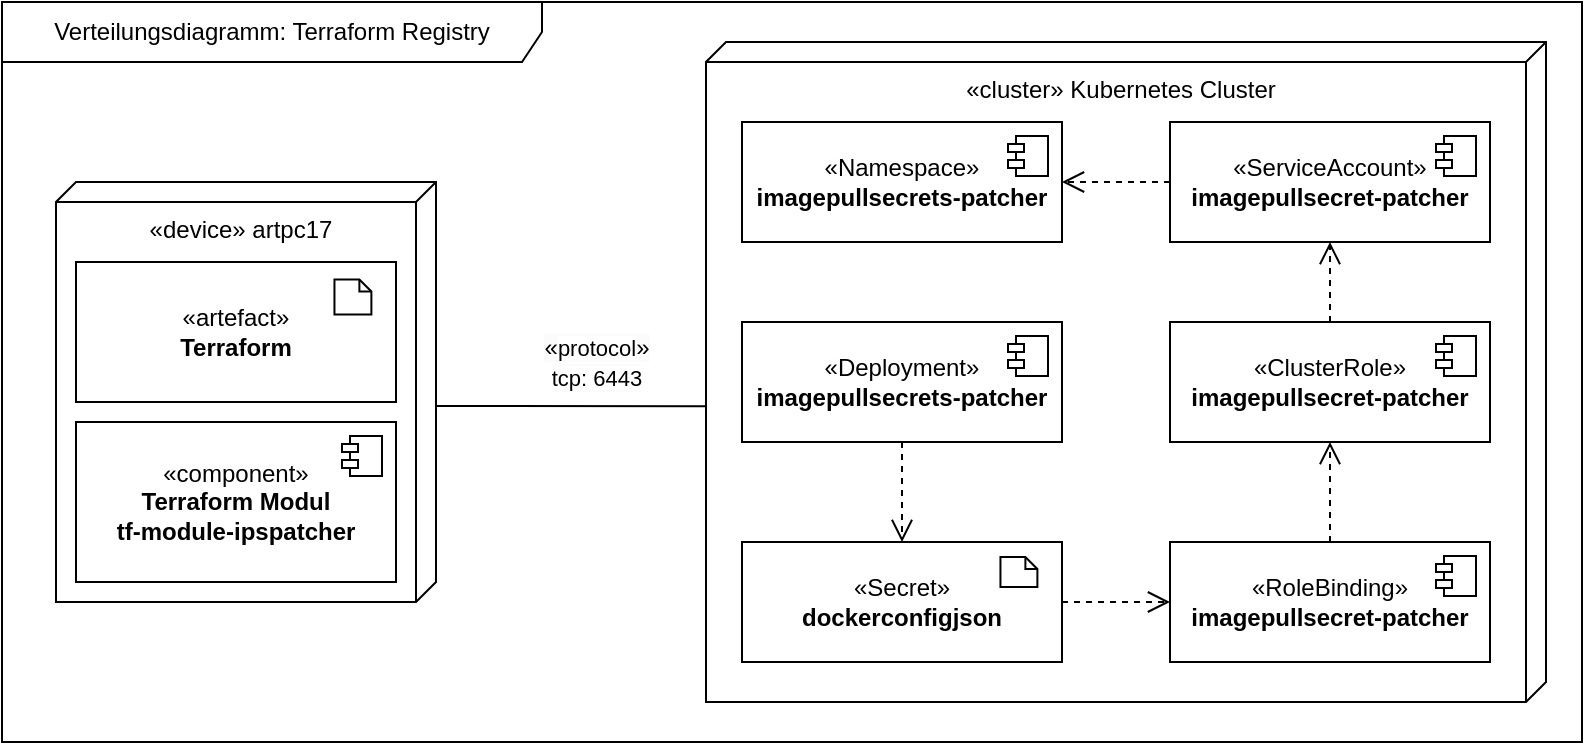 <mxfile version="26.0.6">
  <diagram name="Seite-1" id="4-WtUL3xw4Cd1fHOAYhT">
    <mxGraphModel dx="1224" dy="761" grid="1" gridSize="10" guides="1" tooltips="1" connect="1" arrows="1" fold="1" page="1" pageScale="1" pageWidth="827" pageHeight="1169" math="0" shadow="0">
      <root>
        <mxCell id="0" />
        <mxCell id="1" parent="0" />
        <mxCell id="644JSV-Lswigd0aAAEQH-2" value="«device» artpc17" style="verticalAlign=top;align=center;shape=cube;size=10;direction=south;html=1;boundedLbl=1;spacingLeft=5;whiteSpace=wrap;" vertex="1" parent="1">
          <mxGeometry x="60" y="130" width="190" height="210" as="geometry" />
        </mxCell>
        <mxCell id="644JSV-Lswigd0aAAEQH-4" value="«component»&lt;br&gt;&lt;b&gt;Terraform Modul&lt;br&gt;tf-module-ipspatcher&lt;/b&gt;" style="html=1;dropTarget=0;whiteSpace=wrap;" vertex="1" parent="1">
          <mxGeometry x="70" y="250" width="160" height="80" as="geometry" />
        </mxCell>
        <mxCell id="644JSV-Lswigd0aAAEQH-5" value="" style="shape=module;jettyWidth=8;jettyHeight=4;" vertex="1" parent="644JSV-Lswigd0aAAEQH-4">
          <mxGeometry x="1" width="20" height="20" relative="1" as="geometry">
            <mxPoint x="-27" y="7" as="offset" />
          </mxGeometry>
        </mxCell>
        <mxCell id="644JSV-Lswigd0aAAEQH-6" value="" style="group" vertex="1" connectable="0" parent="1">
          <mxGeometry x="70" y="170" width="160" height="70" as="geometry" />
        </mxCell>
        <mxCell id="644JSV-Lswigd0aAAEQH-7" value="«artefact»&lt;br&gt;&lt;b&gt;Terraform&lt;/b&gt;" style="html=1;dropTarget=0;whiteSpace=wrap;" vertex="1" parent="644JSV-Lswigd0aAAEQH-6">
          <mxGeometry width="160" height="70" as="geometry" />
        </mxCell>
        <mxCell id="644JSV-Lswigd0aAAEQH-8" value="" style="shape=note2;boundedLbl=1;whiteSpace=wrap;html=1;size=6;verticalAlign=top;align=left;spacingLeft=5;" vertex="1" parent="644JSV-Lswigd0aAAEQH-6">
          <mxGeometry x="129.231" y="8.75" width="18.462" height="17.5" as="geometry" />
        </mxCell>
        <mxCell id="644JSV-Lswigd0aAAEQH-9" style="edgeStyle=orthogonalEdgeStyle;rounded=0;orthogonalLoop=1;jettySize=auto;html=1;endArrow=none;endFill=0;entryX=0.552;entryY=1;entryDx=0;entryDy=0;entryPerimeter=0;" edge="1" parent="1" target="644JSV-Lswigd0aAAEQH-1">
          <mxGeometry relative="1" as="geometry">
            <mxPoint x="564" y="275" as="targetPoint" />
            <Array as="points">
              <mxPoint x="250" y="242" />
            </Array>
            <mxPoint x="250" y="242" as="sourcePoint" />
          </mxGeometry>
        </mxCell>
        <mxCell id="644JSV-Lswigd0aAAEQH-10" value="&lt;span style=&quot;font-size: 12px; text-wrap: wrap; background-color: rgb(251, 251, 251);&quot;&gt;&lt;span style=&quot;text-wrap-style: initial; background-color: rgb(251, 251, 251);&quot;&gt;«&lt;/span&gt;&lt;span style=&quot;font-size: 11px; text-wrap-mode: nowrap; background-color: rgb(255, 255, 255);&quot;&gt;protocol&lt;/span&gt;&lt;span style=&quot;text-wrap-style: initial; background-color: rgb(251, 251, 251);&quot;&gt;»&lt;/span&gt;&lt;br style=&quot;font-size: 11px; text-wrap-mode: nowrap;&quot;&gt;&lt;span style=&quot;font-size: 11px; text-wrap-mode: nowrap; background-color: rgb(255, 255, 255);&quot;&gt;tcp: 6443&lt;/span&gt;&lt;/span&gt;" style="edgeLabel;html=1;align=center;verticalAlign=middle;resizable=0;points=[];" vertex="1" connectable="0" parent="644JSV-Lswigd0aAAEQH-9">
          <mxGeometry x="-0.261" y="2" relative="1" as="geometry">
            <mxPoint x="30" y="-20" as="offset" />
          </mxGeometry>
        </mxCell>
        <mxCell id="644JSV-Lswigd0aAAEQH-29" value="Verteilungsdiagramm: Terraform Registry" style="shape=umlFrame;whiteSpace=wrap;html=1;pointerEvents=0;recursiveResize=0;container=1;collapsible=0;width=270;height=30;" vertex="1" parent="1">
          <mxGeometry x="33" y="40" width="790" height="370" as="geometry" />
        </mxCell>
        <mxCell id="644JSV-Lswigd0aAAEQH-1" value="«cluster» Kubernetes Cluster" style="verticalAlign=top;align=center;shape=cube;size=10;direction=south;html=1;boundedLbl=1;spacingLeft=5;whiteSpace=wrap;" vertex="1" parent="644JSV-Lswigd0aAAEQH-29">
          <mxGeometry x="352" y="20" width="420" height="330" as="geometry" />
        </mxCell>
        <mxCell id="644JSV-Lswigd0aAAEQH-13" value="«Namespace»&lt;b&gt;&lt;br&gt;imagepullsecrets-patcher&lt;/b&gt;" style="html=1;dropTarget=0;whiteSpace=wrap;" vertex="1" parent="644JSV-Lswigd0aAAEQH-29">
          <mxGeometry x="370" y="60" width="160" height="60" as="geometry" />
        </mxCell>
        <mxCell id="644JSV-Lswigd0aAAEQH-14" value="" style="shape=module;jettyWidth=8;jettyHeight=4;" vertex="1" parent="644JSV-Lswigd0aAAEQH-13">
          <mxGeometry x="1" width="20" height="20" relative="1" as="geometry">
            <mxPoint x="-27" y="7" as="offset" />
          </mxGeometry>
        </mxCell>
        <mxCell id="644JSV-Lswigd0aAAEQH-15" value="«ServiceAccount»&lt;div&gt;&lt;b&gt;imagepullsecret-patcher&lt;/b&gt;&lt;/div&gt;" style="html=1;dropTarget=0;whiteSpace=wrap;" vertex="1" parent="644JSV-Lswigd0aAAEQH-29">
          <mxGeometry x="584" y="60" width="160" height="60" as="geometry" />
        </mxCell>
        <mxCell id="644JSV-Lswigd0aAAEQH-16" value="" style="shape=module;jettyWidth=8;jettyHeight=4;" vertex="1" parent="644JSV-Lswigd0aAAEQH-15">
          <mxGeometry x="1" width="20" height="20" relative="1" as="geometry">
            <mxPoint x="-27" y="7" as="offset" />
          </mxGeometry>
        </mxCell>
        <mxCell id="644JSV-Lswigd0aAAEQH-20" value="«ClusterRole»&lt;b&gt;&lt;br&gt;imagepullsecret-patcher&lt;/b&gt;" style="html=1;dropTarget=0;whiteSpace=wrap;" vertex="1" parent="644JSV-Lswigd0aAAEQH-29">
          <mxGeometry x="584" y="160" width="160" height="60" as="geometry" />
        </mxCell>
        <mxCell id="644JSV-Lswigd0aAAEQH-21" value="" style="shape=module;jettyWidth=8;jettyHeight=4;" vertex="1" parent="644JSV-Lswigd0aAAEQH-20">
          <mxGeometry x="1" width="20" height="20" relative="1" as="geometry">
            <mxPoint x="-27" y="7" as="offset" />
          </mxGeometry>
        </mxCell>
        <mxCell id="644JSV-Lswigd0aAAEQH-22" value="" style="group" vertex="1" connectable="0" parent="644JSV-Lswigd0aAAEQH-29">
          <mxGeometry x="370" y="270" width="160" height="60" as="geometry" />
        </mxCell>
        <mxCell id="644JSV-Lswigd0aAAEQH-23" value="«Secret»&lt;br&gt;&lt;b&gt;dockerconfigjson&lt;/b&gt;" style="html=1;dropTarget=0;whiteSpace=wrap;" vertex="1" parent="644JSV-Lswigd0aAAEQH-22">
          <mxGeometry width="160" height="60" as="geometry" />
        </mxCell>
        <mxCell id="644JSV-Lswigd0aAAEQH-24" value="" style="shape=note2;boundedLbl=1;whiteSpace=wrap;html=1;size=6;verticalAlign=top;align=left;spacingLeft=5;" vertex="1" parent="644JSV-Lswigd0aAAEQH-22">
          <mxGeometry x="129.231" y="7.5" width="18.462" height="15" as="geometry" />
        </mxCell>
        <mxCell id="644JSV-Lswigd0aAAEQH-25" style="rounded=0;orthogonalLoop=1;jettySize=auto;html=1;exitX=0.5;exitY=0;exitDx=0;exitDy=0;dashed=1;endArrow=open;endFill=0;strokeWidth=1;endSize=9;startSize=6;entryX=0.5;entryY=1;entryDx=0;entryDy=0;" edge="1" parent="644JSV-Lswigd0aAAEQH-29" source="644JSV-Lswigd0aAAEQH-20" target="644JSV-Lswigd0aAAEQH-15">
          <mxGeometry relative="1" as="geometry">
            <mxPoint x="384" y="350" as="sourcePoint" />
            <mxPoint x="384" y="230" as="targetPoint" />
          </mxGeometry>
        </mxCell>
        <mxCell id="644JSV-Lswigd0aAAEQH-26" style="rounded=0;orthogonalLoop=1;jettySize=auto;html=1;dashed=1;endArrow=open;endFill=0;strokeWidth=1;endSize=9;startSize=6;entryX=1;entryY=0.5;entryDx=0;entryDy=0;exitX=0;exitY=0.5;exitDx=0;exitDy=0;" edge="1" parent="644JSV-Lswigd0aAAEQH-29" source="644JSV-Lswigd0aAAEQH-15" target="644JSV-Lswigd0aAAEQH-13">
          <mxGeometry relative="1" as="geometry">
            <mxPoint x="530" y="162" as="sourcePoint" />
            <mxPoint x="540" y="200" as="targetPoint" />
          </mxGeometry>
        </mxCell>
        <mxCell id="644JSV-Lswigd0aAAEQH-30" value="«RoleBinding»&lt;b&gt;&lt;br&gt;imagepullsecret-patcher&lt;/b&gt;" style="html=1;dropTarget=0;whiteSpace=wrap;" vertex="1" parent="644JSV-Lswigd0aAAEQH-29">
          <mxGeometry x="584" y="270" width="160" height="60" as="geometry" />
        </mxCell>
        <mxCell id="644JSV-Lswigd0aAAEQH-31" value="" style="shape=module;jettyWidth=8;jettyHeight=4;" vertex="1" parent="644JSV-Lswigd0aAAEQH-30">
          <mxGeometry x="1" width="20" height="20" relative="1" as="geometry">
            <mxPoint x="-27" y="7" as="offset" />
          </mxGeometry>
        </mxCell>
        <mxCell id="644JSV-Lswigd0aAAEQH-32" style="rounded=0;orthogonalLoop=1;jettySize=auto;html=1;entryX=0;entryY=0.5;entryDx=0;entryDy=0;dashed=1;endArrow=open;endFill=0;strokeWidth=1;endSize=9;startSize=6;" edge="1" parent="644JSV-Lswigd0aAAEQH-29" target="644JSV-Lswigd0aAAEQH-30">
          <mxGeometry relative="1" as="geometry">
            <mxPoint x="530" y="300" as="sourcePoint" />
            <mxPoint x="410" y="250" as="targetPoint" />
          </mxGeometry>
        </mxCell>
        <mxCell id="644JSV-Lswigd0aAAEQH-28" style="rounded=0;orthogonalLoop=1;jettySize=auto;html=1;exitX=0.5;exitY=0;exitDx=0;exitDy=0;entryX=0.5;entryY=1;entryDx=0;entryDy=0;dashed=1;endArrow=open;endFill=0;strokeWidth=1;endSize=9;startSize=6;" edge="1" parent="644JSV-Lswigd0aAAEQH-29" source="644JSV-Lswigd0aAAEQH-30" target="644JSV-Lswigd0aAAEQH-20">
          <mxGeometry relative="1" as="geometry">
            <mxPoint x="384" y="350" as="sourcePoint" />
            <mxPoint x="384" y="230" as="targetPoint" />
            <Array as="points" />
          </mxGeometry>
        </mxCell>
        <mxCell id="644JSV-Lswigd0aAAEQH-33" value="«Deployment»&lt;b&gt;&lt;br&gt;imagepullsecrets-patcher&lt;/b&gt;" style="html=1;dropTarget=0;whiteSpace=wrap;" vertex="1" parent="644JSV-Lswigd0aAAEQH-29">
          <mxGeometry x="370" y="160" width="160" height="60" as="geometry" />
        </mxCell>
        <mxCell id="644JSV-Lswigd0aAAEQH-34" value="" style="shape=module;jettyWidth=8;jettyHeight=4;" vertex="1" parent="644JSV-Lswigd0aAAEQH-33">
          <mxGeometry x="1" width="20" height="20" relative="1" as="geometry">
            <mxPoint x="-27" y="7" as="offset" />
          </mxGeometry>
        </mxCell>
        <mxCell id="644JSV-Lswigd0aAAEQH-35" style="rounded=0;orthogonalLoop=1;jettySize=auto;html=1;dashed=1;endArrow=open;endFill=0;strokeWidth=1;endSize=9;startSize=6;exitX=0.5;exitY=1;exitDx=0;exitDy=0;entryX=0.5;entryY=0;entryDx=0;entryDy=0;" edge="1" parent="644JSV-Lswigd0aAAEQH-29" source="644JSV-Lswigd0aAAEQH-33" target="644JSV-Lswigd0aAAEQH-23">
          <mxGeometry relative="1" as="geometry">
            <mxPoint x="540" y="310" as="sourcePoint" />
            <mxPoint x="440" y="270" as="targetPoint" />
          </mxGeometry>
        </mxCell>
      </root>
    </mxGraphModel>
  </diagram>
</mxfile>
